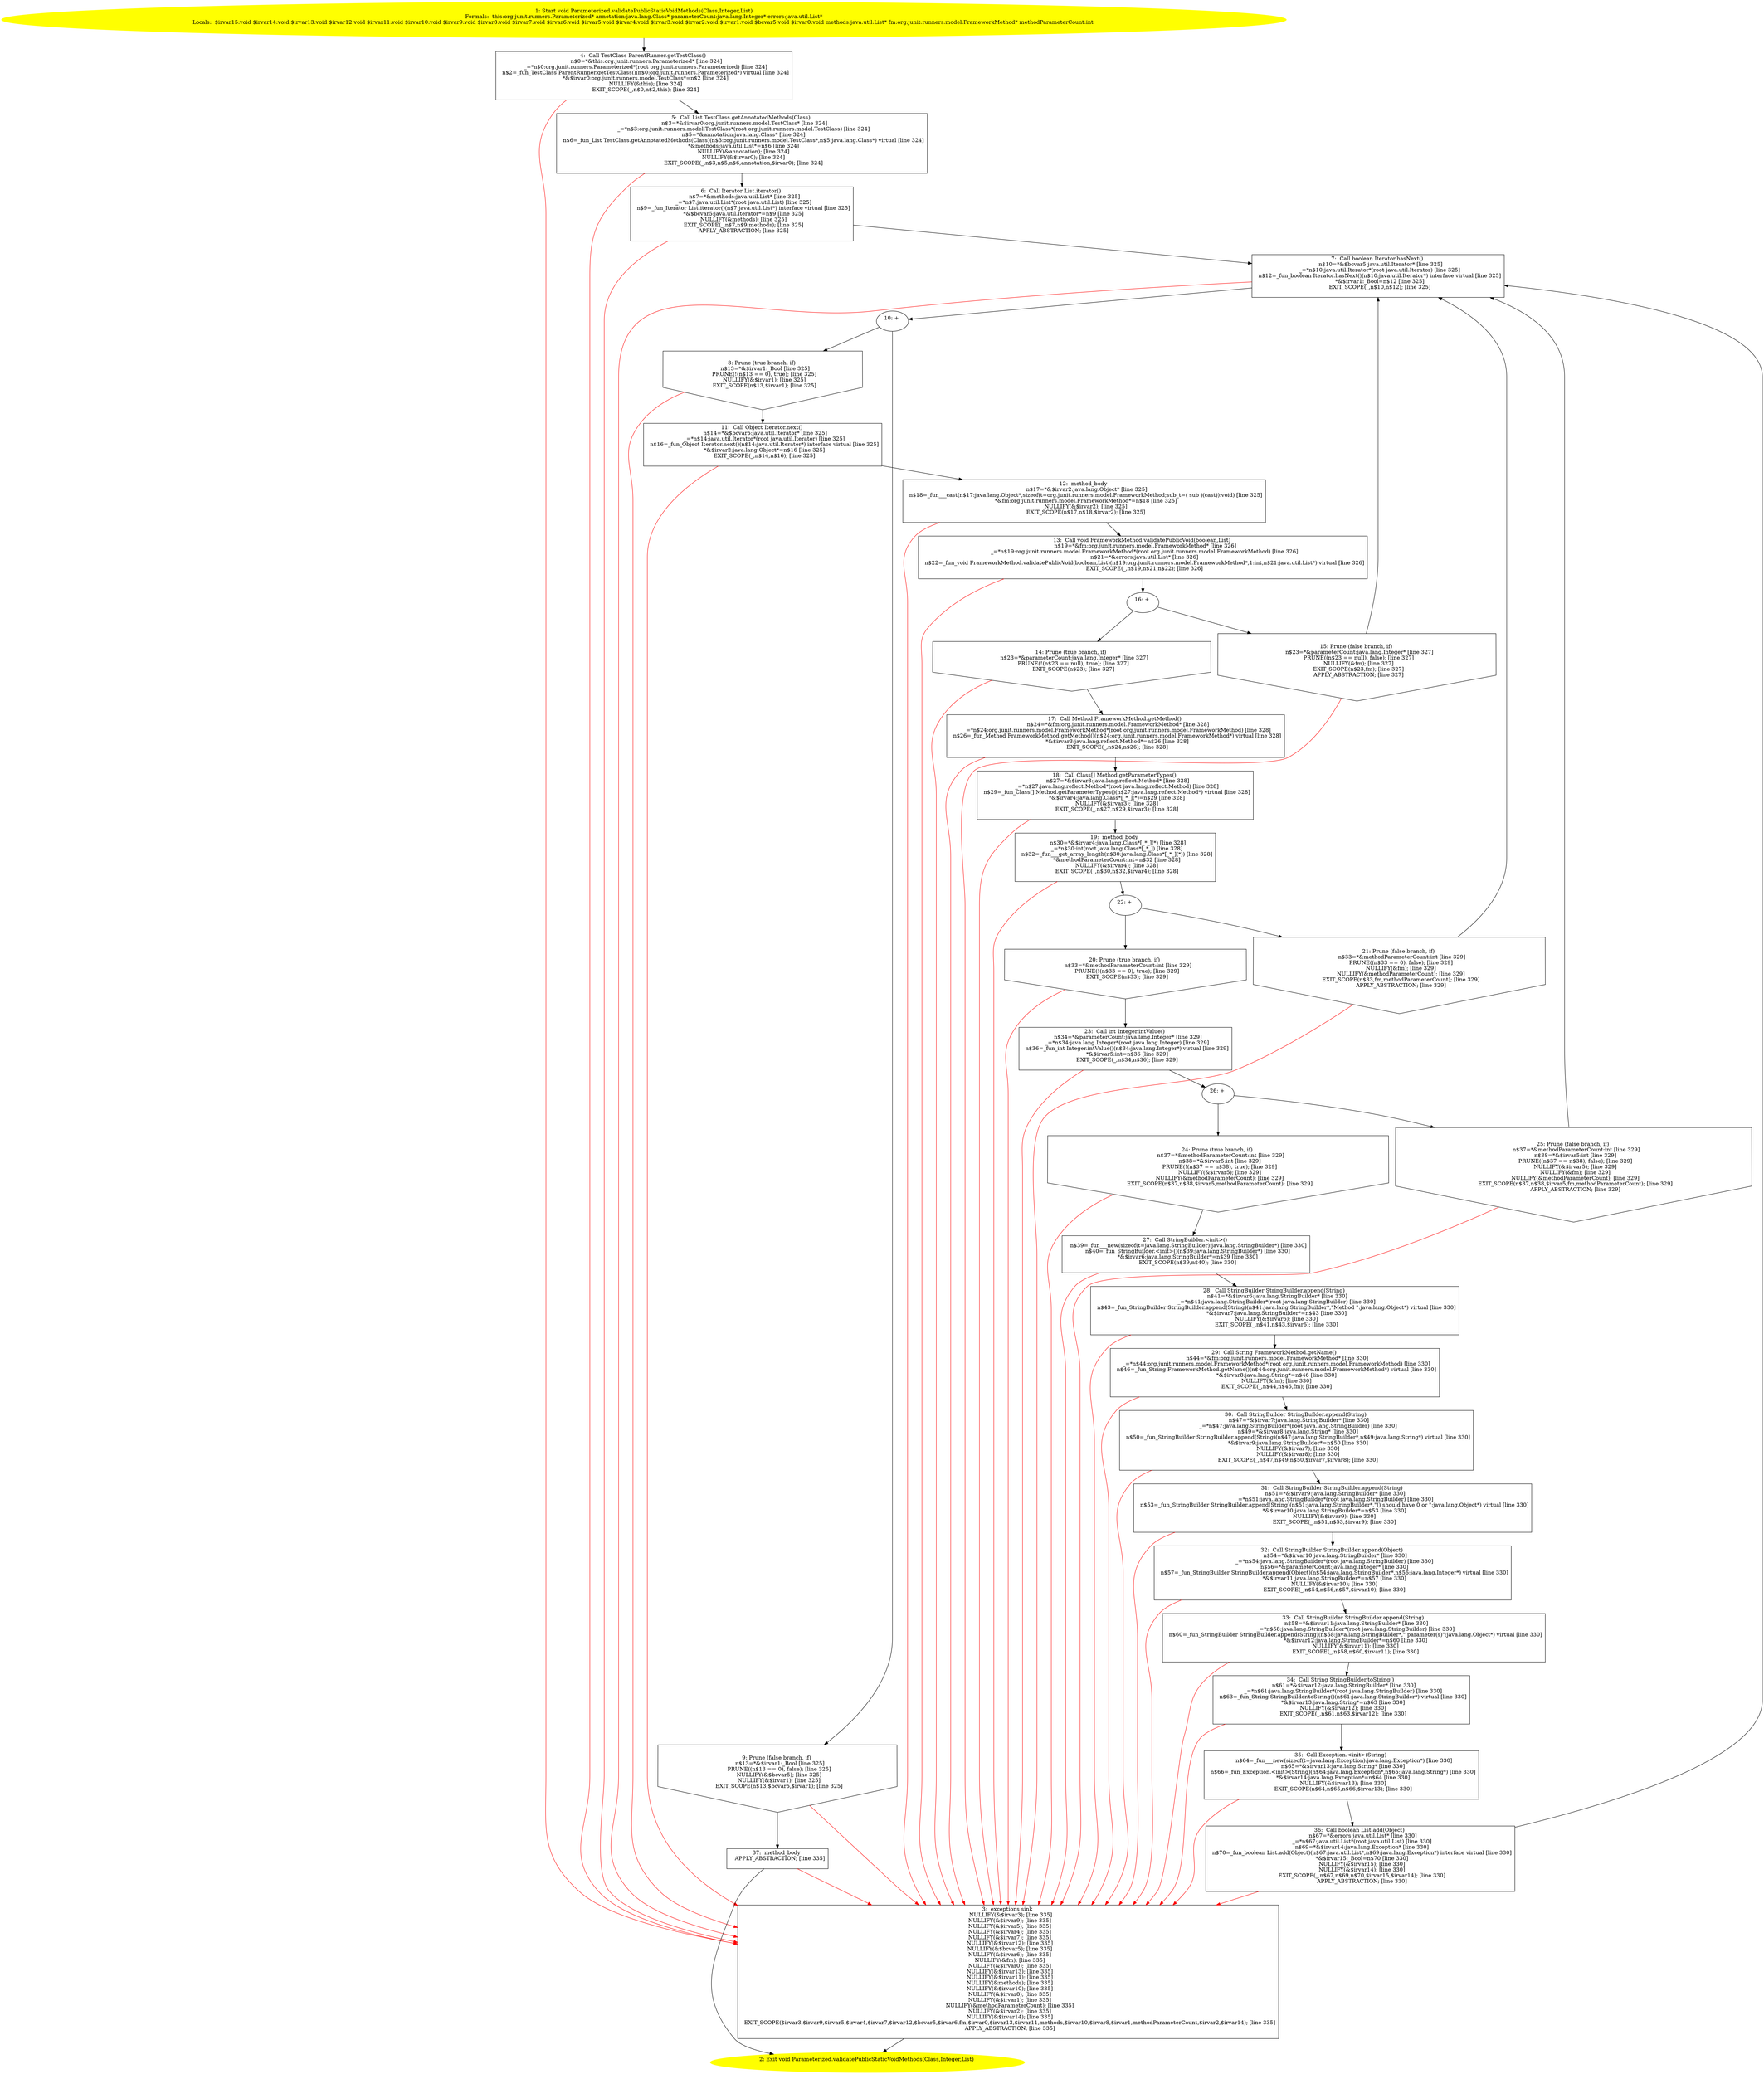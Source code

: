 /* @generated */
digraph cfg {
"org.junit.runners.Parameterized.validatePublicStaticVoidMethods(java.lang.Class,java.lang.Integer,ja.160471d455488dcae8d645a73e85c8cd_1" [label="1: Start void Parameterized.validatePublicStaticVoidMethods(Class,Integer,List)\nFormals:  this:org.junit.runners.Parameterized* annotation:java.lang.Class* parameterCount:java.lang.Integer* errors:java.util.List*\nLocals:  $irvar15:void $irvar14:void $irvar13:void $irvar12:void $irvar11:void $irvar10:void $irvar9:void $irvar8:void $irvar7:void $irvar6:void $irvar5:void $irvar4:void $irvar3:void $irvar2:void $irvar1:void $bcvar5:void $irvar0:void methods:java.util.List* fm:org.junit.runners.model.FrameworkMethod* methodParameterCount:int \n  " color=yellow style=filled]
	

	 "org.junit.runners.Parameterized.validatePublicStaticVoidMethods(java.lang.Class,java.lang.Integer,ja.160471d455488dcae8d645a73e85c8cd_1" -> "org.junit.runners.Parameterized.validatePublicStaticVoidMethods(java.lang.Class,java.lang.Integer,ja.160471d455488dcae8d645a73e85c8cd_4" ;
"org.junit.runners.Parameterized.validatePublicStaticVoidMethods(java.lang.Class,java.lang.Integer,ja.160471d455488dcae8d645a73e85c8cd_2" [label="2: Exit void Parameterized.validatePublicStaticVoidMethods(Class,Integer,List) \n  " color=yellow style=filled]
	

"org.junit.runners.Parameterized.validatePublicStaticVoidMethods(java.lang.Class,java.lang.Integer,ja.160471d455488dcae8d645a73e85c8cd_3" [label="3:  exceptions sink \n   NULLIFY(&$irvar3); [line 335]\n  NULLIFY(&$irvar9); [line 335]\n  NULLIFY(&$irvar5); [line 335]\n  NULLIFY(&$irvar4); [line 335]\n  NULLIFY(&$irvar7); [line 335]\n  NULLIFY(&$irvar12); [line 335]\n  NULLIFY(&$bcvar5); [line 335]\n  NULLIFY(&$irvar6); [line 335]\n  NULLIFY(&fm); [line 335]\n  NULLIFY(&$irvar0); [line 335]\n  NULLIFY(&$irvar13); [line 335]\n  NULLIFY(&$irvar11); [line 335]\n  NULLIFY(&methods); [line 335]\n  NULLIFY(&$irvar10); [line 335]\n  NULLIFY(&$irvar8); [line 335]\n  NULLIFY(&$irvar1); [line 335]\n  NULLIFY(&methodParameterCount); [line 335]\n  NULLIFY(&$irvar2); [line 335]\n  NULLIFY(&$irvar14); [line 335]\n  EXIT_SCOPE($irvar3,$irvar9,$irvar5,$irvar4,$irvar7,$irvar12,$bcvar5,$irvar6,fm,$irvar0,$irvar13,$irvar11,methods,$irvar10,$irvar8,$irvar1,methodParameterCount,$irvar2,$irvar14); [line 335]\n  APPLY_ABSTRACTION; [line 335]\n " shape="box"]
	

	 "org.junit.runners.Parameterized.validatePublicStaticVoidMethods(java.lang.Class,java.lang.Integer,ja.160471d455488dcae8d645a73e85c8cd_3" -> "org.junit.runners.Parameterized.validatePublicStaticVoidMethods(java.lang.Class,java.lang.Integer,ja.160471d455488dcae8d645a73e85c8cd_2" ;
"org.junit.runners.Parameterized.validatePublicStaticVoidMethods(java.lang.Class,java.lang.Integer,ja.160471d455488dcae8d645a73e85c8cd_4" [label="4:  Call TestClass ParentRunner.getTestClass() \n   n$0=*&this:org.junit.runners.Parameterized* [line 324]\n  _=*n$0:org.junit.runners.Parameterized*(root org.junit.runners.Parameterized) [line 324]\n  n$2=_fun_TestClass ParentRunner.getTestClass()(n$0:org.junit.runners.Parameterized*) virtual [line 324]\n  *&$irvar0:org.junit.runners.model.TestClass*=n$2 [line 324]\n  NULLIFY(&this); [line 324]\n  EXIT_SCOPE(_,n$0,n$2,this); [line 324]\n " shape="box"]
	

	 "org.junit.runners.Parameterized.validatePublicStaticVoidMethods(java.lang.Class,java.lang.Integer,ja.160471d455488dcae8d645a73e85c8cd_4" -> "org.junit.runners.Parameterized.validatePublicStaticVoidMethods(java.lang.Class,java.lang.Integer,ja.160471d455488dcae8d645a73e85c8cd_5" ;
	 "org.junit.runners.Parameterized.validatePublicStaticVoidMethods(java.lang.Class,java.lang.Integer,ja.160471d455488dcae8d645a73e85c8cd_4" -> "org.junit.runners.Parameterized.validatePublicStaticVoidMethods(java.lang.Class,java.lang.Integer,ja.160471d455488dcae8d645a73e85c8cd_3" [color="red" ];
"org.junit.runners.Parameterized.validatePublicStaticVoidMethods(java.lang.Class,java.lang.Integer,ja.160471d455488dcae8d645a73e85c8cd_5" [label="5:  Call List TestClass.getAnnotatedMethods(Class) \n   n$3=*&$irvar0:org.junit.runners.model.TestClass* [line 324]\n  _=*n$3:org.junit.runners.model.TestClass*(root org.junit.runners.model.TestClass) [line 324]\n  n$5=*&annotation:java.lang.Class* [line 324]\n  n$6=_fun_List TestClass.getAnnotatedMethods(Class)(n$3:org.junit.runners.model.TestClass*,n$5:java.lang.Class*) virtual [line 324]\n  *&methods:java.util.List*=n$6 [line 324]\n  NULLIFY(&annotation); [line 324]\n  NULLIFY(&$irvar0); [line 324]\n  EXIT_SCOPE(_,n$3,n$5,n$6,annotation,$irvar0); [line 324]\n " shape="box"]
	

	 "org.junit.runners.Parameterized.validatePublicStaticVoidMethods(java.lang.Class,java.lang.Integer,ja.160471d455488dcae8d645a73e85c8cd_5" -> "org.junit.runners.Parameterized.validatePublicStaticVoidMethods(java.lang.Class,java.lang.Integer,ja.160471d455488dcae8d645a73e85c8cd_6" ;
	 "org.junit.runners.Parameterized.validatePublicStaticVoidMethods(java.lang.Class,java.lang.Integer,ja.160471d455488dcae8d645a73e85c8cd_5" -> "org.junit.runners.Parameterized.validatePublicStaticVoidMethods(java.lang.Class,java.lang.Integer,ja.160471d455488dcae8d645a73e85c8cd_3" [color="red" ];
"org.junit.runners.Parameterized.validatePublicStaticVoidMethods(java.lang.Class,java.lang.Integer,ja.160471d455488dcae8d645a73e85c8cd_6" [label="6:  Call Iterator List.iterator() \n   n$7=*&methods:java.util.List* [line 325]\n  _=*n$7:java.util.List*(root java.util.List) [line 325]\n  n$9=_fun_Iterator List.iterator()(n$7:java.util.List*) interface virtual [line 325]\n  *&$bcvar5:java.util.Iterator*=n$9 [line 325]\n  NULLIFY(&methods); [line 325]\n  EXIT_SCOPE(_,n$7,n$9,methods); [line 325]\n  APPLY_ABSTRACTION; [line 325]\n " shape="box"]
	

	 "org.junit.runners.Parameterized.validatePublicStaticVoidMethods(java.lang.Class,java.lang.Integer,ja.160471d455488dcae8d645a73e85c8cd_6" -> "org.junit.runners.Parameterized.validatePublicStaticVoidMethods(java.lang.Class,java.lang.Integer,ja.160471d455488dcae8d645a73e85c8cd_7" ;
	 "org.junit.runners.Parameterized.validatePublicStaticVoidMethods(java.lang.Class,java.lang.Integer,ja.160471d455488dcae8d645a73e85c8cd_6" -> "org.junit.runners.Parameterized.validatePublicStaticVoidMethods(java.lang.Class,java.lang.Integer,ja.160471d455488dcae8d645a73e85c8cd_3" [color="red" ];
"org.junit.runners.Parameterized.validatePublicStaticVoidMethods(java.lang.Class,java.lang.Integer,ja.160471d455488dcae8d645a73e85c8cd_7" [label="7:  Call boolean Iterator.hasNext() \n   n$10=*&$bcvar5:java.util.Iterator* [line 325]\n  _=*n$10:java.util.Iterator*(root java.util.Iterator) [line 325]\n  n$12=_fun_boolean Iterator.hasNext()(n$10:java.util.Iterator*) interface virtual [line 325]\n  *&$irvar1:_Bool=n$12 [line 325]\n  EXIT_SCOPE(_,n$10,n$12); [line 325]\n " shape="box"]
	

	 "org.junit.runners.Parameterized.validatePublicStaticVoidMethods(java.lang.Class,java.lang.Integer,ja.160471d455488dcae8d645a73e85c8cd_7" -> "org.junit.runners.Parameterized.validatePublicStaticVoidMethods(java.lang.Class,java.lang.Integer,ja.160471d455488dcae8d645a73e85c8cd_10" ;
	 "org.junit.runners.Parameterized.validatePublicStaticVoidMethods(java.lang.Class,java.lang.Integer,ja.160471d455488dcae8d645a73e85c8cd_7" -> "org.junit.runners.Parameterized.validatePublicStaticVoidMethods(java.lang.Class,java.lang.Integer,ja.160471d455488dcae8d645a73e85c8cd_3" [color="red" ];
"org.junit.runners.Parameterized.validatePublicStaticVoidMethods(java.lang.Class,java.lang.Integer,ja.160471d455488dcae8d645a73e85c8cd_8" [label="8: Prune (true branch, if) \n   n$13=*&$irvar1:_Bool [line 325]\n  PRUNE(!(n$13 == 0), true); [line 325]\n  NULLIFY(&$irvar1); [line 325]\n  EXIT_SCOPE(n$13,$irvar1); [line 325]\n " shape="invhouse"]
	

	 "org.junit.runners.Parameterized.validatePublicStaticVoidMethods(java.lang.Class,java.lang.Integer,ja.160471d455488dcae8d645a73e85c8cd_8" -> "org.junit.runners.Parameterized.validatePublicStaticVoidMethods(java.lang.Class,java.lang.Integer,ja.160471d455488dcae8d645a73e85c8cd_11" ;
	 "org.junit.runners.Parameterized.validatePublicStaticVoidMethods(java.lang.Class,java.lang.Integer,ja.160471d455488dcae8d645a73e85c8cd_8" -> "org.junit.runners.Parameterized.validatePublicStaticVoidMethods(java.lang.Class,java.lang.Integer,ja.160471d455488dcae8d645a73e85c8cd_3" [color="red" ];
"org.junit.runners.Parameterized.validatePublicStaticVoidMethods(java.lang.Class,java.lang.Integer,ja.160471d455488dcae8d645a73e85c8cd_9" [label="9: Prune (false branch, if) \n   n$13=*&$irvar1:_Bool [line 325]\n  PRUNE((n$13 == 0), false); [line 325]\n  NULLIFY(&$bcvar5); [line 325]\n  NULLIFY(&$irvar1); [line 325]\n  EXIT_SCOPE(n$13,$bcvar5,$irvar1); [line 325]\n " shape="invhouse"]
	

	 "org.junit.runners.Parameterized.validatePublicStaticVoidMethods(java.lang.Class,java.lang.Integer,ja.160471d455488dcae8d645a73e85c8cd_9" -> "org.junit.runners.Parameterized.validatePublicStaticVoidMethods(java.lang.Class,java.lang.Integer,ja.160471d455488dcae8d645a73e85c8cd_37" ;
	 "org.junit.runners.Parameterized.validatePublicStaticVoidMethods(java.lang.Class,java.lang.Integer,ja.160471d455488dcae8d645a73e85c8cd_9" -> "org.junit.runners.Parameterized.validatePublicStaticVoidMethods(java.lang.Class,java.lang.Integer,ja.160471d455488dcae8d645a73e85c8cd_3" [color="red" ];
"org.junit.runners.Parameterized.validatePublicStaticVoidMethods(java.lang.Class,java.lang.Integer,ja.160471d455488dcae8d645a73e85c8cd_10" [label="10: + \n  " ]
	

	 "org.junit.runners.Parameterized.validatePublicStaticVoidMethods(java.lang.Class,java.lang.Integer,ja.160471d455488dcae8d645a73e85c8cd_10" -> "org.junit.runners.Parameterized.validatePublicStaticVoidMethods(java.lang.Class,java.lang.Integer,ja.160471d455488dcae8d645a73e85c8cd_8" ;
	 "org.junit.runners.Parameterized.validatePublicStaticVoidMethods(java.lang.Class,java.lang.Integer,ja.160471d455488dcae8d645a73e85c8cd_10" -> "org.junit.runners.Parameterized.validatePublicStaticVoidMethods(java.lang.Class,java.lang.Integer,ja.160471d455488dcae8d645a73e85c8cd_9" ;
"org.junit.runners.Parameterized.validatePublicStaticVoidMethods(java.lang.Class,java.lang.Integer,ja.160471d455488dcae8d645a73e85c8cd_11" [label="11:  Call Object Iterator.next() \n   n$14=*&$bcvar5:java.util.Iterator* [line 325]\n  _=*n$14:java.util.Iterator*(root java.util.Iterator) [line 325]\n  n$16=_fun_Object Iterator.next()(n$14:java.util.Iterator*) interface virtual [line 325]\n  *&$irvar2:java.lang.Object*=n$16 [line 325]\n  EXIT_SCOPE(_,n$14,n$16); [line 325]\n " shape="box"]
	

	 "org.junit.runners.Parameterized.validatePublicStaticVoidMethods(java.lang.Class,java.lang.Integer,ja.160471d455488dcae8d645a73e85c8cd_11" -> "org.junit.runners.Parameterized.validatePublicStaticVoidMethods(java.lang.Class,java.lang.Integer,ja.160471d455488dcae8d645a73e85c8cd_12" ;
	 "org.junit.runners.Parameterized.validatePublicStaticVoidMethods(java.lang.Class,java.lang.Integer,ja.160471d455488dcae8d645a73e85c8cd_11" -> "org.junit.runners.Parameterized.validatePublicStaticVoidMethods(java.lang.Class,java.lang.Integer,ja.160471d455488dcae8d645a73e85c8cd_3" [color="red" ];
"org.junit.runners.Parameterized.validatePublicStaticVoidMethods(java.lang.Class,java.lang.Integer,ja.160471d455488dcae8d645a73e85c8cd_12" [label="12:  method_body \n   n$17=*&$irvar2:java.lang.Object* [line 325]\n  n$18=_fun___cast(n$17:java.lang.Object*,sizeof(t=org.junit.runners.model.FrameworkMethod;sub_t=( sub )(cast)):void) [line 325]\n  *&fm:org.junit.runners.model.FrameworkMethod*=n$18 [line 325]\n  NULLIFY(&$irvar2); [line 325]\n  EXIT_SCOPE(n$17,n$18,$irvar2); [line 325]\n " shape="box"]
	

	 "org.junit.runners.Parameterized.validatePublicStaticVoidMethods(java.lang.Class,java.lang.Integer,ja.160471d455488dcae8d645a73e85c8cd_12" -> "org.junit.runners.Parameterized.validatePublicStaticVoidMethods(java.lang.Class,java.lang.Integer,ja.160471d455488dcae8d645a73e85c8cd_13" ;
	 "org.junit.runners.Parameterized.validatePublicStaticVoidMethods(java.lang.Class,java.lang.Integer,ja.160471d455488dcae8d645a73e85c8cd_12" -> "org.junit.runners.Parameterized.validatePublicStaticVoidMethods(java.lang.Class,java.lang.Integer,ja.160471d455488dcae8d645a73e85c8cd_3" [color="red" ];
"org.junit.runners.Parameterized.validatePublicStaticVoidMethods(java.lang.Class,java.lang.Integer,ja.160471d455488dcae8d645a73e85c8cd_13" [label="13:  Call void FrameworkMethod.validatePublicVoid(boolean,List) \n   n$19=*&fm:org.junit.runners.model.FrameworkMethod* [line 326]\n  _=*n$19:org.junit.runners.model.FrameworkMethod*(root org.junit.runners.model.FrameworkMethod) [line 326]\n  n$21=*&errors:java.util.List* [line 326]\n  n$22=_fun_void FrameworkMethod.validatePublicVoid(boolean,List)(n$19:org.junit.runners.model.FrameworkMethod*,1:int,n$21:java.util.List*) virtual [line 326]\n  EXIT_SCOPE(_,n$19,n$21,n$22); [line 326]\n " shape="box"]
	

	 "org.junit.runners.Parameterized.validatePublicStaticVoidMethods(java.lang.Class,java.lang.Integer,ja.160471d455488dcae8d645a73e85c8cd_13" -> "org.junit.runners.Parameterized.validatePublicStaticVoidMethods(java.lang.Class,java.lang.Integer,ja.160471d455488dcae8d645a73e85c8cd_16" ;
	 "org.junit.runners.Parameterized.validatePublicStaticVoidMethods(java.lang.Class,java.lang.Integer,ja.160471d455488dcae8d645a73e85c8cd_13" -> "org.junit.runners.Parameterized.validatePublicStaticVoidMethods(java.lang.Class,java.lang.Integer,ja.160471d455488dcae8d645a73e85c8cd_3" [color="red" ];
"org.junit.runners.Parameterized.validatePublicStaticVoidMethods(java.lang.Class,java.lang.Integer,ja.160471d455488dcae8d645a73e85c8cd_14" [label="14: Prune (true branch, if) \n   n$23=*&parameterCount:java.lang.Integer* [line 327]\n  PRUNE(!(n$23 == null), true); [line 327]\n  EXIT_SCOPE(n$23); [line 327]\n " shape="invhouse"]
	

	 "org.junit.runners.Parameterized.validatePublicStaticVoidMethods(java.lang.Class,java.lang.Integer,ja.160471d455488dcae8d645a73e85c8cd_14" -> "org.junit.runners.Parameterized.validatePublicStaticVoidMethods(java.lang.Class,java.lang.Integer,ja.160471d455488dcae8d645a73e85c8cd_17" ;
	 "org.junit.runners.Parameterized.validatePublicStaticVoidMethods(java.lang.Class,java.lang.Integer,ja.160471d455488dcae8d645a73e85c8cd_14" -> "org.junit.runners.Parameterized.validatePublicStaticVoidMethods(java.lang.Class,java.lang.Integer,ja.160471d455488dcae8d645a73e85c8cd_3" [color="red" ];
"org.junit.runners.Parameterized.validatePublicStaticVoidMethods(java.lang.Class,java.lang.Integer,ja.160471d455488dcae8d645a73e85c8cd_15" [label="15: Prune (false branch, if) \n   n$23=*&parameterCount:java.lang.Integer* [line 327]\n  PRUNE((n$23 == null), false); [line 327]\n  NULLIFY(&fm); [line 327]\n  EXIT_SCOPE(n$23,fm); [line 327]\n  APPLY_ABSTRACTION; [line 327]\n " shape="invhouse"]
	

	 "org.junit.runners.Parameterized.validatePublicStaticVoidMethods(java.lang.Class,java.lang.Integer,ja.160471d455488dcae8d645a73e85c8cd_15" -> "org.junit.runners.Parameterized.validatePublicStaticVoidMethods(java.lang.Class,java.lang.Integer,ja.160471d455488dcae8d645a73e85c8cd_7" ;
	 "org.junit.runners.Parameterized.validatePublicStaticVoidMethods(java.lang.Class,java.lang.Integer,ja.160471d455488dcae8d645a73e85c8cd_15" -> "org.junit.runners.Parameterized.validatePublicStaticVoidMethods(java.lang.Class,java.lang.Integer,ja.160471d455488dcae8d645a73e85c8cd_3" [color="red" ];
"org.junit.runners.Parameterized.validatePublicStaticVoidMethods(java.lang.Class,java.lang.Integer,ja.160471d455488dcae8d645a73e85c8cd_16" [label="16: + \n  " ]
	

	 "org.junit.runners.Parameterized.validatePublicStaticVoidMethods(java.lang.Class,java.lang.Integer,ja.160471d455488dcae8d645a73e85c8cd_16" -> "org.junit.runners.Parameterized.validatePublicStaticVoidMethods(java.lang.Class,java.lang.Integer,ja.160471d455488dcae8d645a73e85c8cd_14" ;
	 "org.junit.runners.Parameterized.validatePublicStaticVoidMethods(java.lang.Class,java.lang.Integer,ja.160471d455488dcae8d645a73e85c8cd_16" -> "org.junit.runners.Parameterized.validatePublicStaticVoidMethods(java.lang.Class,java.lang.Integer,ja.160471d455488dcae8d645a73e85c8cd_15" ;
"org.junit.runners.Parameterized.validatePublicStaticVoidMethods(java.lang.Class,java.lang.Integer,ja.160471d455488dcae8d645a73e85c8cd_17" [label="17:  Call Method FrameworkMethod.getMethod() \n   n$24=*&fm:org.junit.runners.model.FrameworkMethod* [line 328]\n  _=*n$24:org.junit.runners.model.FrameworkMethod*(root org.junit.runners.model.FrameworkMethod) [line 328]\n  n$26=_fun_Method FrameworkMethod.getMethod()(n$24:org.junit.runners.model.FrameworkMethod*) virtual [line 328]\n  *&$irvar3:java.lang.reflect.Method*=n$26 [line 328]\n  EXIT_SCOPE(_,n$24,n$26); [line 328]\n " shape="box"]
	

	 "org.junit.runners.Parameterized.validatePublicStaticVoidMethods(java.lang.Class,java.lang.Integer,ja.160471d455488dcae8d645a73e85c8cd_17" -> "org.junit.runners.Parameterized.validatePublicStaticVoidMethods(java.lang.Class,java.lang.Integer,ja.160471d455488dcae8d645a73e85c8cd_18" ;
	 "org.junit.runners.Parameterized.validatePublicStaticVoidMethods(java.lang.Class,java.lang.Integer,ja.160471d455488dcae8d645a73e85c8cd_17" -> "org.junit.runners.Parameterized.validatePublicStaticVoidMethods(java.lang.Class,java.lang.Integer,ja.160471d455488dcae8d645a73e85c8cd_3" [color="red" ];
"org.junit.runners.Parameterized.validatePublicStaticVoidMethods(java.lang.Class,java.lang.Integer,ja.160471d455488dcae8d645a73e85c8cd_18" [label="18:  Call Class[] Method.getParameterTypes() \n   n$27=*&$irvar3:java.lang.reflect.Method* [line 328]\n  _=*n$27:java.lang.reflect.Method*(root java.lang.reflect.Method) [line 328]\n  n$29=_fun_Class[] Method.getParameterTypes()(n$27:java.lang.reflect.Method*) virtual [line 328]\n  *&$irvar4:java.lang.Class*[_*_](*)=n$29 [line 328]\n  NULLIFY(&$irvar3); [line 328]\n  EXIT_SCOPE(_,n$27,n$29,$irvar3); [line 328]\n " shape="box"]
	

	 "org.junit.runners.Parameterized.validatePublicStaticVoidMethods(java.lang.Class,java.lang.Integer,ja.160471d455488dcae8d645a73e85c8cd_18" -> "org.junit.runners.Parameterized.validatePublicStaticVoidMethods(java.lang.Class,java.lang.Integer,ja.160471d455488dcae8d645a73e85c8cd_19" ;
	 "org.junit.runners.Parameterized.validatePublicStaticVoidMethods(java.lang.Class,java.lang.Integer,ja.160471d455488dcae8d645a73e85c8cd_18" -> "org.junit.runners.Parameterized.validatePublicStaticVoidMethods(java.lang.Class,java.lang.Integer,ja.160471d455488dcae8d645a73e85c8cd_3" [color="red" ];
"org.junit.runners.Parameterized.validatePublicStaticVoidMethods(java.lang.Class,java.lang.Integer,ja.160471d455488dcae8d645a73e85c8cd_19" [label="19:  method_body \n   n$30=*&$irvar4:java.lang.Class*[_*_](*) [line 328]\n  _=*n$30:int(root java.lang.Class*[_*_]) [line 328]\n  n$32=_fun___get_array_length(n$30:java.lang.Class*[_*_](*)) [line 328]\n  *&methodParameterCount:int=n$32 [line 328]\n  NULLIFY(&$irvar4); [line 328]\n  EXIT_SCOPE(_,n$30,n$32,$irvar4); [line 328]\n " shape="box"]
	

	 "org.junit.runners.Parameterized.validatePublicStaticVoidMethods(java.lang.Class,java.lang.Integer,ja.160471d455488dcae8d645a73e85c8cd_19" -> "org.junit.runners.Parameterized.validatePublicStaticVoidMethods(java.lang.Class,java.lang.Integer,ja.160471d455488dcae8d645a73e85c8cd_22" ;
	 "org.junit.runners.Parameterized.validatePublicStaticVoidMethods(java.lang.Class,java.lang.Integer,ja.160471d455488dcae8d645a73e85c8cd_19" -> "org.junit.runners.Parameterized.validatePublicStaticVoidMethods(java.lang.Class,java.lang.Integer,ja.160471d455488dcae8d645a73e85c8cd_3" [color="red" ];
"org.junit.runners.Parameterized.validatePublicStaticVoidMethods(java.lang.Class,java.lang.Integer,ja.160471d455488dcae8d645a73e85c8cd_20" [label="20: Prune (true branch, if) \n   n$33=*&methodParameterCount:int [line 329]\n  PRUNE(!(n$33 == 0), true); [line 329]\n  EXIT_SCOPE(n$33); [line 329]\n " shape="invhouse"]
	

	 "org.junit.runners.Parameterized.validatePublicStaticVoidMethods(java.lang.Class,java.lang.Integer,ja.160471d455488dcae8d645a73e85c8cd_20" -> "org.junit.runners.Parameterized.validatePublicStaticVoidMethods(java.lang.Class,java.lang.Integer,ja.160471d455488dcae8d645a73e85c8cd_23" ;
	 "org.junit.runners.Parameterized.validatePublicStaticVoidMethods(java.lang.Class,java.lang.Integer,ja.160471d455488dcae8d645a73e85c8cd_20" -> "org.junit.runners.Parameterized.validatePublicStaticVoidMethods(java.lang.Class,java.lang.Integer,ja.160471d455488dcae8d645a73e85c8cd_3" [color="red" ];
"org.junit.runners.Parameterized.validatePublicStaticVoidMethods(java.lang.Class,java.lang.Integer,ja.160471d455488dcae8d645a73e85c8cd_21" [label="21: Prune (false branch, if) \n   n$33=*&methodParameterCount:int [line 329]\n  PRUNE((n$33 == 0), false); [line 329]\n  NULLIFY(&fm); [line 329]\n  NULLIFY(&methodParameterCount); [line 329]\n  EXIT_SCOPE(n$33,fm,methodParameterCount); [line 329]\n  APPLY_ABSTRACTION; [line 329]\n " shape="invhouse"]
	

	 "org.junit.runners.Parameterized.validatePublicStaticVoidMethods(java.lang.Class,java.lang.Integer,ja.160471d455488dcae8d645a73e85c8cd_21" -> "org.junit.runners.Parameterized.validatePublicStaticVoidMethods(java.lang.Class,java.lang.Integer,ja.160471d455488dcae8d645a73e85c8cd_7" ;
	 "org.junit.runners.Parameterized.validatePublicStaticVoidMethods(java.lang.Class,java.lang.Integer,ja.160471d455488dcae8d645a73e85c8cd_21" -> "org.junit.runners.Parameterized.validatePublicStaticVoidMethods(java.lang.Class,java.lang.Integer,ja.160471d455488dcae8d645a73e85c8cd_3" [color="red" ];
"org.junit.runners.Parameterized.validatePublicStaticVoidMethods(java.lang.Class,java.lang.Integer,ja.160471d455488dcae8d645a73e85c8cd_22" [label="22: + \n  " ]
	

	 "org.junit.runners.Parameterized.validatePublicStaticVoidMethods(java.lang.Class,java.lang.Integer,ja.160471d455488dcae8d645a73e85c8cd_22" -> "org.junit.runners.Parameterized.validatePublicStaticVoidMethods(java.lang.Class,java.lang.Integer,ja.160471d455488dcae8d645a73e85c8cd_20" ;
	 "org.junit.runners.Parameterized.validatePublicStaticVoidMethods(java.lang.Class,java.lang.Integer,ja.160471d455488dcae8d645a73e85c8cd_22" -> "org.junit.runners.Parameterized.validatePublicStaticVoidMethods(java.lang.Class,java.lang.Integer,ja.160471d455488dcae8d645a73e85c8cd_21" ;
"org.junit.runners.Parameterized.validatePublicStaticVoidMethods(java.lang.Class,java.lang.Integer,ja.160471d455488dcae8d645a73e85c8cd_23" [label="23:  Call int Integer.intValue() \n   n$34=*&parameterCount:java.lang.Integer* [line 329]\n  _=*n$34:java.lang.Integer*(root java.lang.Integer) [line 329]\n  n$36=_fun_int Integer.intValue()(n$34:java.lang.Integer*) virtual [line 329]\n  *&$irvar5:int=n$36 [line 329]\n  EXIT_SCOPE(_,n$34,n$36); [line 329]\n " shape="box"]
	

	 "org.junit.runners.Parameterized.validatePublicStaticVoidMethods(java.lang.Class,java.lang.Integer,ja.160471d455488dcae8d645a73e85c8cd_23" -> "org.junit.runners.Parameterized.validatePublicStaticVoidMethods(java.lang.Class,java.lang.Integer,ja.160471d455488dcae8d645a73e85c8cd_26" ;
	 "org.junit.runners.Parameterized.validatePublicStaticVoidMethods(java.lang.Class,java.lang.Integer,ja.160471d455488dcae8d645a73e85c8cd_23" -> "org.junit.runners.Parameterized.validatePublicStaticVoidMethods(java.lang.Class,java.lang.Integer,ja.160471d455488dcae8d645a73e85c8cd_3" [color="red" ];
"org.junit.runners.Parameterized.validatePublicStaticVoidMethods(java.lang.Class,java.lang.Integer,ja.160471d455488dcae8d645a73e85c8cd_24" [label="24: Prune (true branch, if) \n   n$37=*&methodParameterCount:int [line 329]\n  n$38=*&$irvar5:int [line 329]\n  PRUNE(!(n$37 == n$38), true); [line 329]\n  NULLIFY(&$irvar5); [line 329]\n  NULLIFY(&methodParameterCount); [line 329]\n  EXIT_SCOPE(n$37,n$38,$irvar5,methodParameterCount); [line 329]\n " shape="invhouse"]
	

	 "org.junit.runners.Parameterized.validatePublicStaticVoidMethods(java.lang.Class,java.lang.Integer,ja.160471d455488dcae8d645a73e85c8cd_24" -> "org.junit.runners.Parameterized.validatePublicStaticVoidMethods(java.lang.Class,java.lang.Integer,ja.160471d455488dcae8d645a73e85c8cd_27" ;
	 "org.junit.runners.Parameterized.validatePublicStaticVoidMethods(java.lang.Class,java.lang.Integer,ja.160471d455488dcae8d645a73e85c8cd_24" -> "org.junit.runners.Parameterized.validatePublicStaticVoidMethods(java.lang.Class,java.lang.Integer,ja.160471d455488dcae8d645a73e85c8cd_3" [color="red" ];
"org.junit.runners.Parameterized.validatePublicStaticVoidMethods(java.lang.Class,java.lang.Integer,ja.160471d455488dcae8d645a73e85c8cd_25" [label="25: Prune (false branch, if) \n   n$37=*&methodParameterCount:int [line 329]\n  n$38=*&$irvar5:int [line 329]\n  PRUNE((n$37 == n$38), false); [line 329]\n  NULLIFY(&$irvar5); [line 329]\n  NULLIFY(&fm); [line 329]\n  NULLIFY(&methodParameterCount); [line 329]\n  EXIT_SCOPE(n$37,n$38,$irvar5,fm,methodParameterCount); [line 329]\n  APPLY_ABSTRACTION; [line 329]\n " shape="invhouse"]
	

	 "org.junit.runners.Parameterized.validatePublicStaticVoidMethods(java.lang.Class,java.lang.Integer,ja.160471d455488dcae8d645a73e85c8cd_25" -> "org.junit.runners.Parameterized.validatePublicStaticVoidMethods(java.lang.Class,java.lang.Integer,ja.160471d455488dcae8d645a73e85c8cd_7" ;
	 "org.junit.runners.Parameterized.validatePublicStaticVoidMethods(java.lang.Class,java.lang.Integer,ja.160471d455488dcae8d645a73e85c8cd_25" -> "org.junit.runners.Parameterized.validatePublicStaticVoidMethods(java.lang.Class,java.lang.Integer,ja.160471d455488dcae8d645a73e85c8cd_3" [color="red" ];
"org.junit.runners.Parameterized.validatePublicStaticVoidMethods(java.lang.Class,java.lang.Integer,ja.160471d455488dcae8d645a73e85c8cd_26" [label="26: + \n  " ]
	

	 "org.junit.runners.Parameterized.validatePublicStaticVoidMethods(java.lang.Class,java.lang.Integer,ja.160471d455488dcae8d645a73e85c8cd_26" -> "org.junit.runners.Parameterized.validatePublicStaticVoidMethods(java.lang.Class,java.lang.Integer,ja.160471d455488dcae8d645a73e85c8cd_24" ;
	 "org.junit.runners.Parameterized.validatePublicStaticVoidMethods(java.lang.Class,java.lang.Integer,ja.160471d455488dcae8d645a73e85c8cd_26" -> "org.junit.runners.Parameterized.validatePublicStaticVoidMethods(java.lang.Class,java.lang.Integer,ja.160471d455488dcae8d645a73e85c8cd_25" ;
"org.junit.runners.Parameterized.validatePublicStaticVoidMethods(java.lang.Class,java.lang.Integer,ja.160471d455488dcae8d645a73e85c8cd_27" [label="27:  Call StringBuilder.<init>() \n   n$39=_fun___new(sizeof(t=java.lang.StringBuilder):java.lang.StringBuilder*) [line 330]\n  n$40=_fun_StringBuilder.<init>()(n$39:java.lang.StringBuilder*) [line 330]\n  *&$irvar6:java.lang.StringBuilder*=n$39 [line 330]\n  EXIT_SCOPE(n$39,n$40); [line 330]\n " shape="box"]
	

	 "org.junit.runners.Parameterized.validatePublicStaticVoidMethods(java.lang.Class,java.lang.Integer,ja.160471d455488dcae8d645a73e85c8cd_27" -> "org.junit.runners.Parameterized.validatePublicStaticVoidMethods(java.lang.Class,java.lang.Integer,ja.160471d455488dcae8d645a73e85c8cd_28" ;
	 "org.junit.runners.Parameterized.validatePublicStaticVoidMethods(java.lang.Class,java.lang.Integer,ja.160471d455488dcae8d645a73e85c8cd_27" -> "org.junit.runners.Parameterized.validatePublicStaticVoidMethods(java.lang.Class,java.lang.Integer,ja.160471d455488dcae8d645a73e85c8cd_3" [color="red" ];
"org.junit.runners.Parameterized.validatePublicStaticVoidMethods(java.lang.Class,java.lang.Integer,ja.160471d455488dcae8d645a73e85c8cd_28" [label="28:  Call StringBuilder StringBuilder.append(String) \n   n$41=*&$irvar6:java.lang.StringBuilder* [line 330]\n  _=*n$41:java.lang.StringBuilder*(root java.lang.StringBuilder) [line 330]\n  n$43=_fun_StringBuilder StringBuilder.append(String)(n$41:java.lang.StringBuilder*,\"Method \":java.lang.Object*) virtual [line 330]\n  *&$irvar7:java.lang.StringBuilder*=n$43 [line 330]\n  NULLIFY(&$irvar6); [line 330]\n  EXIT_SCOPE(_,n$41,n$43,$irvar6); [line 330]\n " shape="box"]
	

	 "org.junit.runners.Parameterized.validatePublicStaticVoidMethods(java.lang.Class,java.lang.Integer,ja.160471d455488dcae8d645a73e85c8cd_28" -> "org.junit.runners.Parameterized.validatePublicStaticVoidMethods(java.lang.Class,java.lang.Integer,ja.160471d455488dcae8d645a73e85c8cd_29" ;
	 "org.junit.runners.Parameterized.validatePublicStaticVoidMethods(java.lang.Class,java.lang.Integer,ja.160471d455488dcae8d645a73e85c8cd_28" -> "org.junit.runners.Parameterized.validatePublicStaticVoidMethods(java.lang.Class,java.lang.Integer,ja.160471d455488dcae8d645a73e85c8cd_3" [color="red" ];
"org.junit.runners.Parameterized.validatePublicStaticVoidMethods(java.lang.Class,java.lang.Integer,ja.160471d455488dcae8d645a73e85c8cd_29" [label="29:  Call String FrameworkMethod.getName() \n   n$44=*&fm:org.junit.runners.model.FrameworkMethod* [line 330]\n  _=*n$44:org.junit.runners.model.FrameworkMethod*(root org.junit.runners.model.FrameworkMethod) [line 330]\n  n$46=_fun_String FrameworkMethod.getName()(n$44:org.junit.runners.model.FrameworkMethod*) virtual [line 330]\n  *&$irvar8:java.lang.String*=n$46 [line 330]\n  NULLIFY(&fm); [line 330]\n  EXIT_SCOPE(_,n$44,n$46,fm); [line 330]\n " shape="box"]
	

	 "org.junit.runners.Parameterized.validatePublicStaticVoidMethods(java.lang.Class,java.lang.Integer,ja.160471d455488dcae8d645a73e85c8cd_29" -> "org.junit.runners.Parameterized.validatePublicStaticVoidMethods(java.lang.Class,java.lang.Integer,ja.160471d455488dcae8d645a73e85c8cd_30" ;
	 "org.junit.runners.Parameterized.validatePublicStaticVoidMethods(java.lang.Class,java.lang.Integer,ja.160471d455488dcae8d645a73e85c8cd_29" -> "org.junit.runners.Parameterized.validatePublicStaticVoidMethods(java.lang.Class,java.lang.Integer,ja.160471d455488dcae8d645a73e85c8cd_3" [color="red" ];
"org.junit.runners.Parameterized.validatePublicStaticVoidMethods(java.lang.Class,java.lang.Integer,ja.160471d455488dcae8d645a73e85c8cd_30" [label="30:  Call StringBuilder StringBuilder.append(String) \n   n$47=*&$irvar7:java.lang.StringBuilder* [line 330]\n  _=*n$47:java.lang.StringBuilder*(root java.lang.StringBuilder) [line 330]\n  n$49=*&$irvar8:java.lang.String* [line 330]\n  n$50=_fun_StringBuilder StringBuilder.append(String)(n$47:java.lang.StringBuilder*,n$49:java.lang.String*) virtual [line 330]\n  *&$irvar9:java.lang.StringBuilder*=n$50 [line 330]\n  NULLIFY(&$irvar7); [line 330]\n  NULLIFY(&$irvar8); [line 330]\n  EXIT_SCOPE(_,n$47,n$49,n$50,$irvar7,$irvar8); [line 330]\n " shape="box"]
	

	 "org.junit.runners.Parameterized.validatePublicStaticVoidMethods(java.lang.Class,java.lang.Integer,ja.160471d455488dcae8d645a73e85c8cd_30" -> "org.junit.runners.Parameterized.validatePublicStaticVoidMethods(java.lang.Class,java.lang.Integer,ja.160471d455488dcae8d645a73e85c8cd_31" ;
	 "org.junit.runners.Parameterized.validatePublicStaticVoidMethods(java.lang.Class,java.lang.Integer,ja.160471d455488dcae8d645a73e85c8cd_30" -> "org.junit.runners.Parameterized.validatePublicStaticVoidMethods(java.lang.Class,java.lang.Integer,ja.160471d455488dcae8d645a73e85c8cd_3" [color="red" ];
"org.junit.runners.Parameterized.validatePublicStaticVoidMethods(java.lang.Class,java.lang.Integer,ja.160471d455488dcae8d645a73e85c8cd_31" [label="31:  Call StringBuilder StringBuilder.append(String) \n   n$51=*&$irvar9:java.lang.StringBuilder* [line 330]\n  _=*n$51:java.lang.StringBuilder*(root java.lang.StringBuilder) [line 330]\n  n$53=_fun_StringBuilder StringBuilder.append(String)(n$51:java.lang.StringBuilder*,\"() should have 0 or \":java.lang.Object*) virtual [line 330]\n  *&$irvar10:java.lang.StringBuilder*=n$53 [line 330]\n  NULLIFY(&$irvar9); [line 330]\n  EXIT_SCOPE(_,n$51,n$53,$irvar9); [line 330]\n " shape="box"]
	

	 "org.junit.runners.Parameterized.validatePublicStaticVoidMethods(java.lang.Class,java.lang.Integer,ja.160471d455488dcae8d645a73e85c8cd_31" -> "org.junit.runners.Parameterized.validatePublicStaticVoidMethods(java.lang.Class,java.lang.Integer,ja.160471d455488dcae8d645a73e85c8cd_32" ;
	 "org.junit.runners.Parameterized.validatePublicStaticVoidMethods(java.lang.Class,java.lang.Integer,ja.160471d455488dcae8d645a73e85c8cd_31" -> "org.junit.runners.Parameterized.validatePublicStaticVoidMethods(java.lang.Class,java.lang.Integer,ja.160471d455488dcae8d645a73e85c8cd_3" [color="red" ];
"org.junit.runners.Parameterized.validatePublicStaticVoidMethods(java.lang.Class,java.lang.Integer,ja.160471d455488dcae8d645a73e85c8cd_32" [label="32:  Call StringBuilder StringBuilder.append(Object) \n   n$54=*&$irvar10:java.lang.StringBuilder* [line 330]\n  _=*n$54:java.lang.StringBuilder*(root java.lang.StringBuilder) [line 330]\n  n$56=*&parameterCount:java.lang.Integer* [line 330]\n  n$57=_fun_StringBuilder StringBuilder.append(Object)(n$54:java.lang.StringBuilder*,n$56:java.lang.Integer*) virtual [line 330]\n  *&$irvar11:java.lang.StringBuilder*=n$57 [line 330]\n  NULLIFY(&$irvar10); [line 330]\n  EXIT_SCOPE(_,n$54,n$56,n$57,$irvar10); [line 330]\n " shape="box"]
	

	 "org.junit.runners.Parameterized.validatePublicStaticVoidMethods(java.lang.Class,java.lang.Integer,ja.160471d455488dcae8d645a73e85c8cd_32" -> "org.junit.runners.Parameterized.validatePublicStaticVoidMethods(java.lang.Class,java.lang.Integer,ja.160471d455488dcae8d645a73e85c8cd_33" ;
	 "org.junit.runners.Parameterized.validatePublicStaticVoidMethods(java.lang.Class,java.lang.Integer,ja.160471d455488dcae8d645a73e85c8cd_32" -> "org.junit.runners.Parameterized.validatePublicStaticVoidMethods(java.lang.Class,java.lang.Integer,ja.160471d455488dcae8d645a73e85c8cd_3" [color="red" ];
"org.junit.runners.Parameterized.validatePublicStaticVoidMethods(java.lang.Class,java.lang.Integer,ja.160471d455488dcae8d645a73e85c8cd_33" [label="33:  Call StringBuilder StringBuilder.append(String) \n   n$58=*&$irvar11:java.lang.StringBuilder* [line 330]\n  _=*n$58:java.lang.StringBuilder*(root java.lang.StringBuilder) [line 330]\n  n$60=_fun_StringBuilder StringBuilder.append(String)(n$58:java.lang.StringBuilder*,\" parameter(s)\":java.lang.Object*) virtual [line 330]\n  *&$irvar12:java.lang.StringBuilder*=n$60 [line 330]\n  NULLIFY(&$irvar11); [line 330]\n  EXIT_SCOPE(_,n$58,n$60,$irvar11); [line 330]\n " shape="box"]
	

	 "org.junit.runners.Parameterized.validatePublicStaticVoidMethods(java.lang.Class,java.lang.Integer,ja.160471d455488dcae8d645a73e85c8cd_33" -> "org.junit.runners.Parameterized.validatePublicStaticVoidMethods(java.lang.Class,java.lang.Integer,ja.160471d455488dcae8d645a73e85c8cd_34" ;
	 "org.junit.runners.Parameterized.validatePublicStaticVoidMethods(java.lang.Class,java.lang.Integer,ja.160471d455488dcae8d645a73e85c8cd_33" -> "org.junit.runners.Parameterized.validatePublicStaticVoidMethods(java.lang.Class,java.lang.Integer,ja.160471d455488dcae8d645a73e85c8cd_3" [color="red" ];
"org.junit.runners.Parameterized.validatePublicStaticVoidMethods(java.lang.Class,java.lang.Integer,ja.160471d455488dcae8d645a73e85c8cd_34" [label="34:  Call String StringBuilder.toString() \n   n$61=*&$irvar12:java.lang.StringBuilder* [line 330]\n  _=*n$61:java.lang.StringBuilder*(root java.lang.StringBuilder) [line 330]\n  n$63=_fun_String StringBuilder.toString()(n$61:java.lang.StringBuilder*) virtual [line 330]\n  *&$irvar13:java.lang.String*=n$63 [line 330]\n  NULLIFY(&$irvar12); [line 330]\n  EXIT_SCOPE(_,n$61,n$63,$irvar12); [line 330]\n " shape="box"]
	

	 "org.junit.runners.Parameterized.validatePublicStaticVoidMethods(java.lang.Class,java.lang.Integer,ja.160471d455488dcae8d645a73e85c8cd_34" -> "org.junit.runners.Parameterized.validatePublicStaticVoidMethods(java.lang.Class,java.lang.Integer,ja.160471d455488dcae8d645a73e85c8cd_35" ;
	 "org.junit.runners.Parameterized.validatePublicStaticVoidMethods(java.lang.Class,java.lang.Integer,ja.160471d455488dcae8d645a73e85c8cd_34" -> "org.junit.runners.Parameterized.validatePublicStaticVoidMethods(java.lang.Class,java.lang.Integer,ja.160471d455488dcae8d645a73e85c8cd_3" [color="red" ];
"org.junit.runners.Parameterized.validatePublicStaticVoidMethods(java.lang.Class,java.lang.Integer,ja.160471d455488dcae8d645a73e85c8cd_35" [label="35:  Call Exception.<init>(String) \n   n$64=_fun___new(sizeof(t=java.lang.Exception):java.lang.Exception*) [line 330]\n  n$65=*&$irvar13:java.lang.String* [line 330]\n  n$66=_fun_Exception.<init>(String)(n$64:java.lang.Exception*,n$65:java.lang.String*) [line 330]\n  *&$irvar14:java.lang.Exception*=n$64 [line 330]\n  NULLIFY(&$irvar13); [line 330]\n  EXIT_SCOPE(n$64,n$65,n$66,$irvar13); [line 330]\n " shape="box"]
	

	 "org.junit.runners.Parameterized.validatePublicStaticVoidMethods(java.lang.Class,java.lang.Integer,ja.160471d455488dcae8d645a73e85c8cd_35" -> "org.junit.runners.Parameterized.validatePublicStaticVoidMethods(java.lang.Class,java.lang.Integer,ja.160471d455488dcae8d645a73e85c8cd_36" ;
	 "org.junit.runners.Parameterized.validatePublicStaticVoidMethods(java.lang.Class,java.lang.Integer,ja.160471d455488dcae8d645a73e85c8cd_35" -> "org.junit.runners.Parameterized.validatePublicStaticVoidMethods(java.lang.Class,java.lang.Integer,ja.160471d455488dcae8d645a73e85c8cd_3" [color="red" ];
"org.junit.runners.Parameterized.validatePublicStaticVoidMethods(java.lang.Class,java.lang.Integer,ja.160471d455488dcae8d645a73e85c8cd_36" [label="36:  Call boolean List.add(Object) \n   n$67=*&errors:java.util.List* [line 330]\n  _=*n$67:java.util.List*(root java.util.List) [line 330]\n  n$69=*&$irvar14:java.lang.Exception* [line 330]\n  n$70=_fun_boolean List.add(Object)(n$67:java.util.List*,n$69:java.lang.Exception*) interface virtual [line 330]\n  *&$irvar15:_Bool=n$70 [line 330]\n  NULLIFY(&$irvar15); [line 330]\n  NULLIFY(&$irvar14); [line 330]\n  EXIT_SCOPE(_,n$67,n$69,n$70,$irvar15,$irvar14); [line 330]\n  APPLY_ABSTRACTION; [line 330]\n " shape="box"]
	

	 "org.junit.runners.Parameterized.validatePublicStaticVoidMethods(java.lang.Class,java.lang.Integer,ja.160471d455488dcae8d645a73e85c8cd_36" -> "org.junit.runners.Parameterized.validatePublicStaticVoidMethods(java.lang.Class,java.lang.Integer,ja.160471d455488dcae8d645a73e85c8cd_7" ;
	 "org.junit.runners.Parameterized.validatePublicStaticVoidMethods(java.lang.Class,java.lang.Integer,ja.160471d455488dcae8d645a73e85c8cd_36" -> "org.junit.runners.Parameterized.validatePublicStaticVoidMethods(java.lang.Class,java.lang.Integer,ja.160471d455488dcae8d645a73e85c8cd_3" [color="red" ];
"org.junit.runners.Parameterized.validatePublicStaticVoidMethods(java.lang.Class,java.lang.Integer,ja.160471d455488dcae8d645a73e85c8cd_37" [label="37:  method_body \n   APPLY_ABSTRACTION; [line 335]\n " shape="box"]
	

	 "org.junit.runners.Parameterized.validatePublicStaticVoidMethods(java.lang.Class,java.lang.Integer,ja.160471d455488dcae8d645a73e85c8cd_37" -> "org.junit.runners.Parameterized.validatePublicStaticVoidMethods(java.lang.Class,java.lang.Integer,ja.160471d455488dcae8d645a73e85c8cd_2" ;
	 "org.junit.runners.Parameterized.validatePublicStaticVoidMethods(java.lang.Class,java.lang.Integer,ja.160471d455488dcae8d645a73e85c8cd_37" -> "org.junit.runners.Parameterized.validatePublicStaticVoidMethods(java.lang.Class,java.lang.Integer,ja.160471d455488dcae8d645a73e85c8cd_3" [color="red" ];
}
